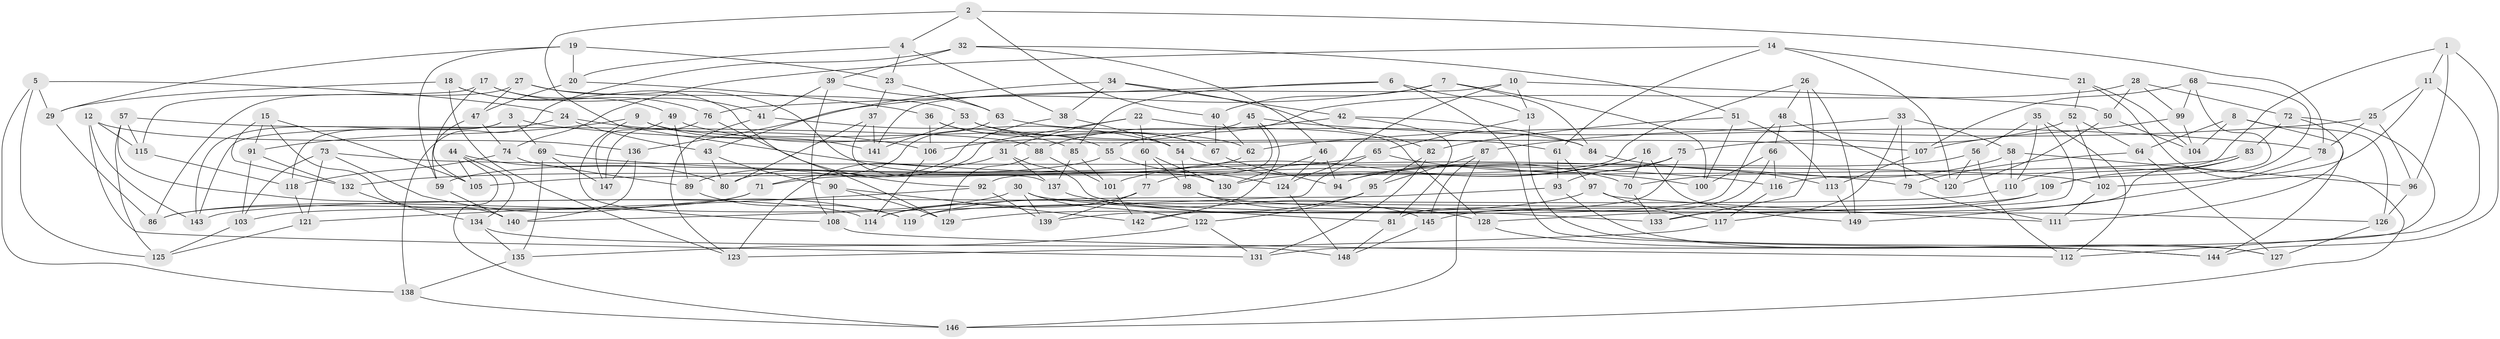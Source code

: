 // coarse degree distribution, {3: 0.0847457627118644, 5: 0.11864406779661017, 4: 0.4915254237288136, 8: 0.0847457627118644, 17: 0.01694915254237288, 6: 0.0847457627118644, 14: 0.03389830508474576, 9: 0.01694915254237288, 7: 0.03389830508474576, 15: 0.01694915254237288, 11: 0.01694915254237288}
// Generated by graph-tools (version 1.1) at 2025/01/03/04/25 22:01:49]
// undirected, 149 vertices, 298 edges
graph export_dot {
graph [start="1"]
  node [color=gray90,style=filled];
  1;
  2;
  3;
  4;
  5;
  6;
  7;
  8;
  9;
  10;
  11;
  12;
  13;
  14;
  15;
  16;
  17;
  18;
  19;
  20;
  21;
  22;
  23;
  24;
  25;
  26;
  27;
  28;
  29;
  30;
  31;
  32;
  33;
  34;
  35;
  36;
  37;
  38;
  39;
  40;
  41;
  42;
  43;
  44;
  45;
  46;
  47;
  48;
  49;
  50;
  51;
  52;
  53;
  54;
  55;
  56;
  57;
  58;
  59;
  60;
  61;
  62;
  63;
  64;
  65;
  66;
  67;
  68;
  69;
  70;
  71;
  72;
  73;
  74;
  75;
  76;
  77;
  78;
  79;
  80;
  81;
  82;
  83;
  84;
  85;
  86;
  87;
  88;
  89;
  90;
  91;
  92;
  93;
  94;
  95;
  96;
  97;
  98;
  99;
  100;
  101;
  102;
  103;
  104;
  105;
  106;
  107;
  108;
  109;
  110;
  111;
  112;
  113;
  114;
  115;
  116;
  117;
  118;
  119;
  120;
  121;
  122;
  123;
  124;
  125;
  126;
  127;
  128;
  129;
  130;
  131;
  132;
  133;
  134;
  135;
  136;
  137;
  138;
  139;
  140;
  141;
  142;
  143;
  144;
  145;
  146;
  147;
  148;
  149;
  1 -- 116;
  1 -- 144;
  1 -- 96;
  1 -- 11;
  2 -- 78;
  2 -- 4;
  2 -- 40;
  2 -- 116;
  3 -- 107;
  3 -- 69;
  3 -- 143;
  3 -- 118;
  4 -- 38;
  4 -- 20;
  4 -- 23;
  5 -- 125;
  5 -- 24;
  5 -- 138;
  5 -- 29;
  6 -- 13;
  6 -- 144;
  6 -- 85;
  6 -- 76;
  7 -- 136;
  7 -- 40;
  7 -- 100;
  7 -- 84;
  8 -- 104;
  8 -- 64;
  8 -- 144;
  8 -- 126;
  9 -- 108;
  9 -- 141;
  9 -- 91;
  9 -- 62;
  10 -- 141;
  10 -- 124;
  10 -- 13;
  10 -- 50;
  11 -- 25;
  11 -- 102;
  11 -- 112;
  12 -- 131;
  12 -- 136;
  12 -- 143;
  12 -- 115;
  13 -- 127;
  13 -- 65;
  14 -- 120;
  14 -- 21;
  14 -- 74;
  14 -- 61;
  15 -- 105;
  15 -- 91;
  15 -- 132;
  15 -- 140;
  16 -- 101;
  16 -- 130;
  16 -- 149;
  16 -- 70;
  17 -- 92;
  17 -- 115;
  17 -- 41;
  17 -- 105;
  18 -- 29;
  18 -- 123;
  18 -- 76;
  18 -- 49;
  19 -- 20;
  19 -- 23;
  19 -- 29;
  19 -- 59;
  20 -- 36;
  20 -- 47;
  21 -- 104;
  21 -- 52;
  21 -- 146;
  22 -- 128;
  22 -- 80;
  22 -- 31;
  22 -- 60;
  23 -- 63;
  23 -- 37;
  24 -- 106;
  24 -- 143;
  24 -- 43;
  25 -- 96;
  25 -- 78;
  25 -- 62;
  26 -- 133;
  26 -- 48;
  26 -- 149;
  26 -- 92;
  27 -- 47;
  27 -- 86;
  27 -- 130;
  27 -- 53;
  28 -- 50;
  28 -- 72;
  28 -- 99;
  28 -- 55;
  29 -- 86;
  30 -- 122;
  30 -- 86;
  30 -- 139;
  30 -- 81;
  31 -- 137;
  31 -- 123;
  31 -- 133;
  32 -- 46;
  32 -- 39;
  32 -- 51;
  32 -- 138;
  33 -- 87;
  33 -- 117;
  33 -- 79;
  33 -- 58;
  34 -- 38;
  34 -- 43;
  34 -- 42;
  34 -- 82;
  35 -- 110;
  35 -- 112;
  35 -- 56;
  35 -- 133;
  36 -- 106;
  36 -- 67;
  36 -- 55;
  37 -- 80;
  37 -- 137;
  37 -- 141;
  38 -- 89;
  38 -- 54;
  39 -- 41;
  39 -- 108;
  39 -- 63;
  40 -- 62;
  40 -- 67;
  41 -- 85;
  41 -- 123;
  42 -- 84;
  42 -- 81;
  42 -- 88;
  43 -- 90;
  43 -- 80;
  44 -- 134;
  44 -- 80;
  44 -- 146;
  44 -- 105;
  45 -- 142;
  45 -- 78;
  45 -- 106;
  45 -- 77;
  46 -- 124;
  46 -- 130;
  46 -- 94;
  47 -- 74;
  47 -- 59;
  48 -- 66;
  48 -- 142;
  48 -- 120;
  49 -- 89;
  49 -- 147;
  49 -- 54;
  50 -- 120;
  50 -- 104;
  51 -- 100;
  51 -- 82;
  51 -- 113;
  52 -- 64;
  52 -- 102;
  52 -- 75;
  53 -- 141;
  53 -- 67;
  53 -- 61;
  54 -- 70;
  54 -- 98;
  55 -- 59;
  55 -- 124;
  56 -- 112;
  56 -- 94;
  56 -- 120;
  57 -- 88;
  57 -- 114;
  57 -- 115;
  57 -- 125;
  58 -- 96;
  58 -- 70;
  58 -- 110;
  59 -- 140;
  60 -- 130;
  60 -- 98;
  60 -- 77;
  61 -- 93;
  61 -- 97;
  62 -- 71;
  63 -- 71;
  63 -- 84;
  64 -- 79;
  64 -- 127;
  65 -- 100;
  65 -- 140;
  65 -- 132;
  66 -- 100;
  66 -- 116;
  66 -- 81;
  67 -- 94;
  68 -- 99;
  68 -- 128;
  68 -- 109;
  68 -- 107;
  69 -- 147;
  69 -- 79;
  69 -- 135;
  70 -- 133;
  71 -- 86;
  71 -- 103;
  72 -- 83;
  72 -- 111;
  72 -- 131;
  73 -- 102;
  73 -- 103;
  73 -- 121;
  73 -- 119;
  74 -- 118;
  74 -- 89;
  75 -- 139;
  75 -- 94;
  75 -- 93;
  76 -- 129;
  76 -- 147;
  77 -- 139;
  77 -- 114;
  78 -- 149;
  79 -- 111;
  81 -- 148;
  82 -- 131;
  82 -- 95;
  83 -- 105;
  83 -- 110;
  83 -- 109;
  84 -- 113;
  85 -- 137;
  85 -- 101;
  87 -- 95;
  87 -- 146;
  87 -- 145;
  88 -- 129;
  88 -- 101;
  89 -- 119;
  90 -- 129;
  90 -- 108;
  90 -- 142;
  91 -- 103;
  91 -- 132;
  92 -- 139;
  92 -- 121;
  93 -- 127;
  93 -- 114;
  95 -- 122;
  95 -- 119;
  96 -- 126;
  97 -- 111;
  97 -- 117;
  97 -- 129;
  98 -- 128;
  98 -- 126;
  99 -- 104;
  99 -- 107;
  101 -- 142;
  102 -- 111;
  103 -- 125;
  106 -- 114;
  107 -- 113;
  108 -- 112;
  109 -- 119;
  109 -- 145;
  110 -- 143;
  113 -- 149;
  115 -- 118;
  116 -- 117;
  117 -- 123;
  118 -- 121;
  121 -- 125;
  122 -- 135;
  122 -- 131;
  124 -- 148;
  126 -- 127;
  128 -- 144;
  132 -- 134;
  134 -- 148;
  134 -- 135;
  135 -- 138;
  136 -- 140;
  136 -- 147;
  137 -- 145;
  138 -- 146;
  145 -- 148;
}
